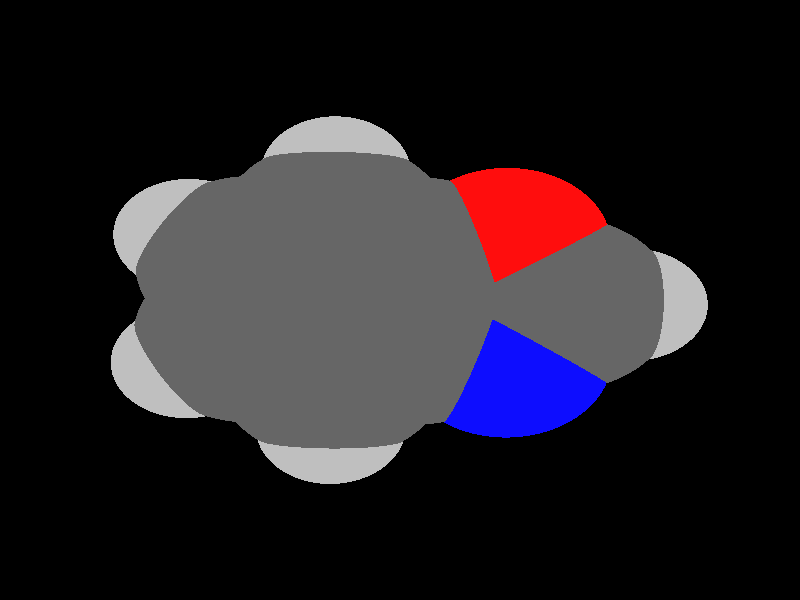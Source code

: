 global_settings {
	ambient_light rgb <0.200000002980232, 0.200000002980232, 0.200000002980232>
	max_trace_level 15
}

background { color rgb <0,0,0> }

camera {
	perspective
	location <0, 0, 16.1341919386797>
	angle 40
	up <0, 1, 0>
	right <1, 0, 0> * 1
	direction <0, 0, -1> }

light_source {
	<27.0245122391757, 23.6464474542226, 33.7806397955989>
	color rgb <1, 1, 1>
	fade_distance 67.5612795911978
	fade_power 0
	spotlight
	area_light <20, 0, 0>, <0, 0, 20>, 20, 20
	circular
	orient
	point_at <-27.0245122391757, -23.6464474542226, -33.7806397955989>
}

light_source {
	<-27.0245122391757, 23.6464474542226, -16.8903198977994>
	color rgb <0.300000011920929, 0.300000011920929, 0.300000011920929> shadowless
	fade_distance 67.5612795911978
	fade_power 0
	parallel
	point_at <27.0245122391757, -23.6464474542226, 16.8903198977994>
}

#default {
	finish {ambient 0.5 diffuse 1 specular 0.2 roughness .01 metallic 1}
}

union {
cylinder {
	<1.5523, 1.0463, 0>, 	<1.90967077405078, 0.510363810313001, -9.59771113336316e-05>, 0.075
	pigment { rgbt <1, 0.0500000007450581, 0.0500000007450581, 0> }
}
cylinder {
	<1.90967077405078, 0.510363810313001, -9.59771113336316e-05>, 	<2.297, -0.0705, -0.0002>, 0.075
	pigment { rgbt <0.400000005960464, 0.400000005960464, 0.400000005960464, 0> }
}
cylinder {
	<2.20600408568699, -0.00434870692940657, -0.000201851307613518>, 	<1.81611593052713, -0.540668216606041, -0.000150812146053123>, 0.075
	pigment { rgbt <0.400000005960464, 0.400000005960464, 0.400000005960464, 0> }
}
cylinder {
	<2.38799591431301, -0.136651293070593, -0.000198148692386495>, 	<1.99810775915315, -0.672970802747228, -0.0001471095308261>, 0.075
	pigment { rgbt <0.400000005960464, 0.400000005960464, 0.400000005960464, 0> }
}
cylinder {
	<1.81611593052713, -0.540668216606041, -0.000150812146053123>, 	<1.44210408568699, -1.05514870692941, -0.000101851307613518>, 0.075
	pigment { rgbt <0.0500000007450581, 0.0500000007450581, 1, 0> }
}
cylinder {
	<1.99810775915315, -0.672970802747228, -0.0001471095308261>, 	<1.62409591431301, -1.18745129307059, -9.81486923864953e-05>, 0.075
	pigment { rgbt <0.0500000007450581, 0.0500000007450581, 1, 0> }
}
cylinder {
	<1.5331, -1.1213, -0.0001>, 	<0.896194836842285, -0.923896645337082, 4.70233525294818e-05>, 0.075
	pigment { rgbt <0.0500000007450581, 0.0500000007450581, 1, 0> }
}
cylinder {
	<0.896194836842285, -0.923896645337082, 4.70233525294818e-05>, 	<0.2335, -0.7185, 0.0002>, 0.075
	pigment { rgbt <0.400000005960464, 0.400000005960464, 0.400000005960464, 0> }
}
cylinder {
	<0.345991644822871, -0.719871067089431, 0.000204481230729595>, 	<0.35454164482287, -0.0183710670894306, 0.000204481230729595>, 0.075
	pigment { rgbt <0.400000005960464, 0.400000005960464, 0.400000005960464, 0> }
}
cylinder {
	<0.12100835517713, -0.717128932910569, 0.000195518769270392>, 	<0.129558355177129, -0.0156289329105695, 0.000195518769270392>, 0.075
	pigment { rgbt <0.400000005960464, 0.400000005960464, 0.400000005960464, 0> }
}
cylinder {
	<0.35454164482287, -0.0183710670894306, 0.000204481230729595>, 	<0.36309164482287, 0.683128932910569, 0.000204481230729595>, 0.075
	pigment { rgbt <0.400000005960464, 0.400000005960464, 0.400000005960464, 0> }
}
cylinder {
	<0.129558355177129, -0.0156289329105694, 0.000195518769270392>, 	<0.138108355177129, 0.685871067089431, 0.000195518769270392>, 0.075
	pigment { rgbt <0.400000005960464, 0.400000005960464, 0.400000005960464, 0> }
}
cylinder {
	<1.5523, 1.0463, 0>, 	<0.927463866350097, 0.872630403968245, 9.60030934393336e-05>, 0.075
	pigment { rgbt <1, 0.0500000007450581, 0.0500000007450581, 0> }
}
cylinder {
	<0.927463866350097, 0.872630403968245, 9.60030934393336e-05>, 	<0.2506, 0.6845, 0.0002>, 0.075
	pigment { rgbt <0.400000005960464, 0.400000005960464, 0.400000005960464, 0> }
}
cylinder {
	<0.2506, 0.6845, 0.0002>, 	<-0.3467, 1.03665, 0.00015>, 0.075
	pigment { rgbt <0.400000005960464, 0.400000005960464, 0.400000005960464, 0> }
}
cylinder {
	<-0.3467, 1.03665, 0.00015>, 	<-0.944, 1.3888, 0.0001>, 0.075
	pigment { rgbt <0.400000005960464, 0.400000005960464, 0.400000005960464, 0> }
}
cylinder {
	<-0.999572974778564, 1.4866156146741, 0.000100435022689541>, 	<-1.59907297477856, 1.1460156146741, 5.04350226895406e-05>, 0.075
	pigment { rgbt <0.400000005960464, 0.400000005960464, 0.400000005960464, 0> }
}
cylinder {
	<-0.888427025221436, 1.2909843853259, 9.95649773104456e-05>, 	<-1.48792702522144, 0.950384385325901, 4.95649773104456e-05>, 0.075
	pigment { rgbt <0.400000005960464, 0.400000005960464, 0.400000005960464, 0> }
}
cylinder {
	<-1.59907297477856, 1.1460156146741, 5.04350226895406e-05>, 	<-2.19857297477856, 0.805415614674099, 4.35022689540646e-07>, 0.075
	pigment { rgbt <0.400000005960464, 0.400000005960464, 0.400000005960464, 0> }
}
cylinder {
	<-1.48792702522144, 0.950384385325901, 4.95649773104456e-05>, 	<-2.08742702522144, 0.609784385325901, -4.35022689554423e-07>, 0.075
	pigment { rgbt <0.400000005960464, 0.400000005960464, 0.400000005960464, 0> }
}
cylinder {
	<-2.143, 0.7076, 0>, 	<-2.1536, 0.01405, -0.00025>, 0.075
	pigment { rgbt <0.400000005960464, 0.400000005960464, 0.400000005960464, 0> }
}
cylinder {
	<-2.1536, 0.01405, -0.00025>, 	<-2.1642, -0.6795, -0.0005>, 0.075
	pigment { rgbt <0.400000005960464, 0.400000005960464, 0.400000005960464, 0> }
}
cylinder {
	<-2.22263854642214, -0.775631088974272, -0.000504968756929055>, 	<-1.63438854642214, -1.13323108897427, -4.96875692905497e-06>, 0.075
	pigment { rgbt <0.400000005960464, 0.400000005960464, 0.400000005960464, 0> }
}
cylinder {
	<-2.10576145357786, -0.583368911025728, -0.000495031243070959>, 	<-1.51751145357786, -0.940968911025728, 4.96875692904119e-06>, 0.075
	pigment { rgbt <0.400000005960464, 0.400000005960464, 0.400000005960464, 0> }
}
cylinder {
	<-1.63438854642214, -1.13323108897427, -4.96875692905497e-06>, 	<-1.04613854642214, -1.49083108897427, 0.000495031243070945>, 0.075
	pigment { rgbt <0.400000005960464, 0.400000005960464, 0.400000005960464, 0> }
}
cylinder {
	<-1.51751145357786, -0.940968911025728, 4.96875692904119e-06>, 	<-0.929261453577865, -1.29856891102573, 0.000504968756929041>, 0.075
	pigment { rgbt <0.400000005960464, 0.400000005960464, 0.400000005960464, 0> }
}
cylinder {
	<0.2335, -0.7185, 0.0002>, 	<-0.3771, -1.0566, 0.00035>, 0.075
	pigment { rgbt <0.400000005960464, 0.400000005960464, 0.400000005960464, 0> }
}
cylinder {
	<-0.3771, -1.0566, 0.00035>, 	<-0.9877, -1.3947, 0.0005>, 0.075
	pigment { rgbt <0.400000005960464, 0.400000005960464, 0.400000005960464, 0> }
}
cylinder {
	<2.297, -0.0705, -0.0002>, 	<2.95837501407843, -0.0839136995816981, -0.000383749309338331>, 0.075
	pigment { rgbt <0.400000005960464, 0.400000005960464, 0.400000005960464, 0> }
}
cylinder {
	<2.95837501407843, -0.0839136995816981, -0.000383749309338331>, 	<3.3768, -0.0924, -0.0005>, 0.075
	pigment { rgbt <0.75, 0.75, 0.75, 0> }
}
cylinder {
	<-0.944, 1.3888, 0.0001>, 	<-0.938671191168162, 2.05024605258638, -8.37520286840565e-05>, 0.075
	pigment { rgbt <0.400000005960464, 0.400000005960464, 0.400000005960464, 0> }
}
cylinder {
	<-0.938671191168162, 2.05024605258638, -8.37520286840565e-05>, 	<-0.9353, 2.4687, -0.0002>, 0.075
	pigment { rgbt <0.75, 0.75, 0.75, 0> }
}
cylinder {
	<-2.143, 0.7076, 0>, 	<-2.71219496874042, 1.04465799128145, -6.12498621263772e-05>, 0.075
	pigment { rgbt <0.400000005960464, 0.400000005960464, 0.400000005960464, 0> }
}
cylinder {
	<-2.71219496874042, 1.04465799128145, -6.12498621263772e-05>, 	<-3.0723, 1.2579, -0.0001>, 0.075
	pigment { rgbt <0.75, 0.75, 0.75, 0> }
}
cylinder {
	<-2.1642, -0.6795, -0.0005>, 	<-2.74320146694824, -0.999350381932055, -0.000990004415062513>, 0.075
	pigment { rgbt <0.400000005960464, 0.400000005960464, 0.400000005960464, 0> }
}
cylinder {
	<-2.74320146694824, -0.999350381932055, -0.000990004415062513>, 	<-3.1095, -1.2017, -0.0013>, 0.075
	pigment { rgbt <0.75, 0.75, 0.75, 0> }
}
cylinder {
	<-0.9877, -1.3947, 0.0005>, 	<-1.00111369950777, -2.0560750104335, 0.000255000922232451>, 0.075
	pigment { rgbt <0.400000005960464, 0.400000005960464, 0.400000005960464, 0> }
}
cylinder {
	<-1.00111369950777, -2.0560750104335, 0.000255000922232451>, 	<-1.0096, -2.4745, 0.0001>, 0.075
	pigment { rgbt <0.75, 0.75, 0.75, 0> }
}
sphere {
	<1.5523, 1.0463, 0>, 0.3564
	pigment { rgbt <1, 0.0500000007450581, 0.0500000007450581,0> }
}
sphere {
	<2.297, -0.0705, -0.0002>, 0.4104
	pigment { rgbt <0.400000005960464, 0.400000005960464, 0.400000005960464,0> }
}
sphere {
	<1.5331, -1.1213, -0.0001>, 0.3834
	pigment { rgbt <0.0500000007450581, 0.0500000007450581, 1,0> }
}
sphere {
	<0.2335, -0.7185, 0.0002>, 0.4104
	pigment { rgbt <0.400000005960464, 0.400000005960464, 0.400000005960464,0> }
}
sphere {
	<0.2506, 0.6845, 0.0002>, 0.4104
	pigment { rgbt <0.400000005960464, 0.400000005960464, 0.400000005960464,0> }
}
sphere {
	<-0.944, 1.3888, 0.0001>, 0.4104
	pigment { rgbt <0.400000005960464, 0.400000005960464, 0.400000005960464,0> }
}
sphere {
	<-2.143, 0.7076, 0>, 0.4104
	pigment { rgbt <0.400000005960464, 0.400000005960464, 0.400000005960464,0> }
}
sphere {
	<-2.1642, -0.6795, -0.0005>, 0.4104
	pigment { rgbt <0.400000005960464, 0.400000005960464, 0.400000005960464,0> }
}
sphere {
	<-0.9877, -1.3947, 0.0005>, 0.4104
	pigment { rgbt <0.400000005960464, 0.400000005960464, 0.400000005960464,0> }
}
sphere {
	<3.3768, -0.0924, -0.0005>, 0.1674
	pigment { rgbt <0.75, 0.75, 0.75,0> }
}
sphere {
	<-0.9353, 2.4687, -0.0002>, 0.1674
	pigment { rgbt <0.75, 0.75, 0.75,0> }
}
sphere {
	<-3.0723, 1.2579, -0.0001>, 0.1674
	pigment { rgbt <0.75, 0.75, 0.75,0> }
}
sphere {
	<-3.1095, -1.2017, -0.0013>, 0.1674
	pigment { rgbt <0.75, 0.75, 0.75,0> }
}
sphere {
	<-1.0096, -2.4745, 0.0001>, 0.1674
	pigment { rgbt <0.75, 0.75, 0.75,0> }
}
}
merge {
}
union {
}
merge {
sphere {
	<1.5523, 1.0463, 0>, 1.519848
	pigment { rgbt <0, 0, 0,0> }
}
sphere {
	<2.297, -0.0705, -0.0002>, 1.69983
	pigment { rgbt <0, 0, 0,0> }
}
sphere {
	<1.5331, -1.1213, -0.0001>, 1.549845
	pigment { rgbt <0, 0, 0,0> }
}
sphere {
	<0.2335, -0.7185, 0.0002>, 1.69983
	pigment { rgbt <0, 0, 0,0> }
}
sphere {
	<0.2506, 0.6845, 0.0002>, 1.69983
	pigment { rgbt <0, 0, 0,0> }
}
sphere {
	<-0.944, 1.3888, 0.0001>, 1.69983
	pigment { rgbt <0, 0, 0,0> }
}
sphere {
	<-2.143, 0.7076, 0>, 1.69983
	pigment { rgbt <0, 0, 0,0> }
}
sphere {
	<-2.1642, -0.6795, -0.0005>, 1.69983
	pigment { rgbt <0, 0, 0,0> }
}
sphere {
	<-0.9877, -1.3947, 0.0005>, 1.69983
	pigment { rgbt <0, 0, 0,0> }
}
sphere {
	<3.3768, -0.0924, -0.0005>, 1.09989
	pigment { rgbt <0, 0, 0,0> }
}
sphere {
	<-0.9353, 2.4687, -0.0002>, 1.09989
	pigment { rgbt <0, 0, 0,0> }
}
sphere {
	<-3.0723, 1.2579, -0.0001>, 1.09989
	pigment { rgbt <0, 0, 0,0> }
}
sphere {
	<-3.1095, -1.2017, -0.0013>, 1.09989
	pigment { rgbt <0, 0, 0,0> }
}
sphere {
	<-1.0096, -2.4745, 0.0001>, 1.09989
	pigment { rgbt <0, 0, 0,0> }
}
sphere {
	<1.5523, 1.0463, 0>, 1.52
	pigment { rgbt <1, 0.0500000007450581, 0.0500000007450581,0.350000023841858> }
}
sphere {
	<2.297, -0.0705, -0.0002>, 1.7
	pigment { rgbt <0.400000005960464, 0.400000005960464, 0.400000005960464,0.350000023841858> }
}
sphere {
	<1.5331, -1.1213, -0.0001>, 1.55
	pigment { rgbt <0.0500000007450581, 0.0500000007450581, 1,0.350000023841858> }
}
sphere {
	<0.2335, -0.7185, 0.0002>, 1.7
	pigment { rgbt <0.400000005960464, 0.400000005960464, 0.400000005960464,0.350000023841858> }
}
sphere {
	<0.2506, 0.6845, 0.0002>, 1.7
	pigment { rgbt <0.400000005960464, 0.400000005960464, 0.400000005960464,0.350000023841858> }
}
sphere {
	<-0.944, 1.3888, 0.0001>, 1.7
	pigment { rgbt <0.400000005960464, 0.400000005960464, 0.400000005960464,0.350000023841858> }
}
sphere {
	<-2.143, 0.7076, 0>, 1.7
	pigment { rgbt <0.400000005960464, 0.400000005960464, 0.400000005960464,0.350000023841858> }
}
sphere {
	<-2.1642, -0.6795, -0.0005>, 1.7
	pigment { rgbt <0.400000005960464, 0.400000005960464, 0.400000005960464,0.350000023841858> }
}
sphere {
	<-0.9877, -1.3947, 0.0005>, 1.7
	pigment { rgbt <0.400000005960464, 0.400000005960464, 0.400000005960464,0.350000023841858> }
}
sphere {
	<3.3768, -0.0924, -0.0005>, 1.1
	pigment { rgbt <0.75, 0.75, 0.75,0.350000023841858> }
}
sphere {
	<-0.9353, 2.4687, -0.0002>, 1.1
	pigment { rgbt <0.75, 0.75, 0.75,0.350000023841858> }
}
sphere {
	<-3.0723, 1.2579, -0.0001>, 1.1
	pigment { rgbt <0.75, 0.75, 0.75,0.350000023841858> }
}
sphere {
	<-3.1095, -1.2017, -0.0013>, 1.1
	pigment { rgbt <0.75, 0.75, 0.75,0.350000023841858> }
}
sphere {
	<-1.0096, -2.4745, 0.0001>, 1.1
	pigment { rgbt <0.75, 0.75, 0.75,0.350000023841858> }
}
}
